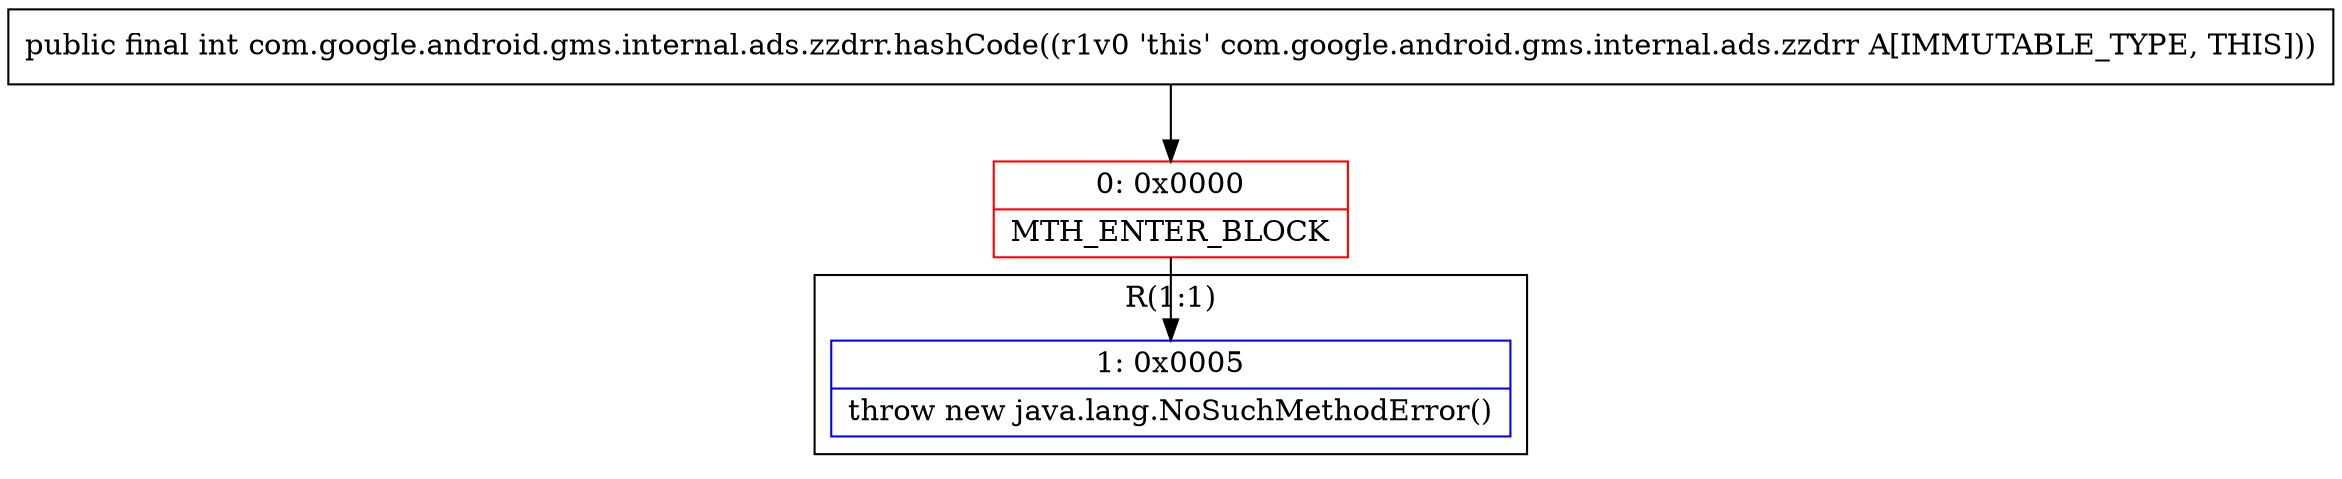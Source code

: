 digraph "CFG forcom.google.android.gms.internal.ads.zzdrr.hashCode()I" {
subgraph cluster_Region_1116087148 {
label = "R(1:1)";
node [shape=record,color=blue];
Node_1 [shape=record,label="{1\:\ 0x0005|throw new java.lang.NoSuchMethodError()\l}"];
}
Node_0 [shape=record,color=red,label="{0\:\ 0x0000|MTH_ENTER_BLOCK\l}"];
MethodNode[shape=record,label="{public final int com.google.android.gms.internal.ads.zzdrr.hashCode((r1v0 'this' com.google.android.gms.internal.ads.zzdrr A[IMMUTABLE_TYPE, THIS])) }"];
MethodNode -> Node_0;
Node_0 -> Node_1;
}

